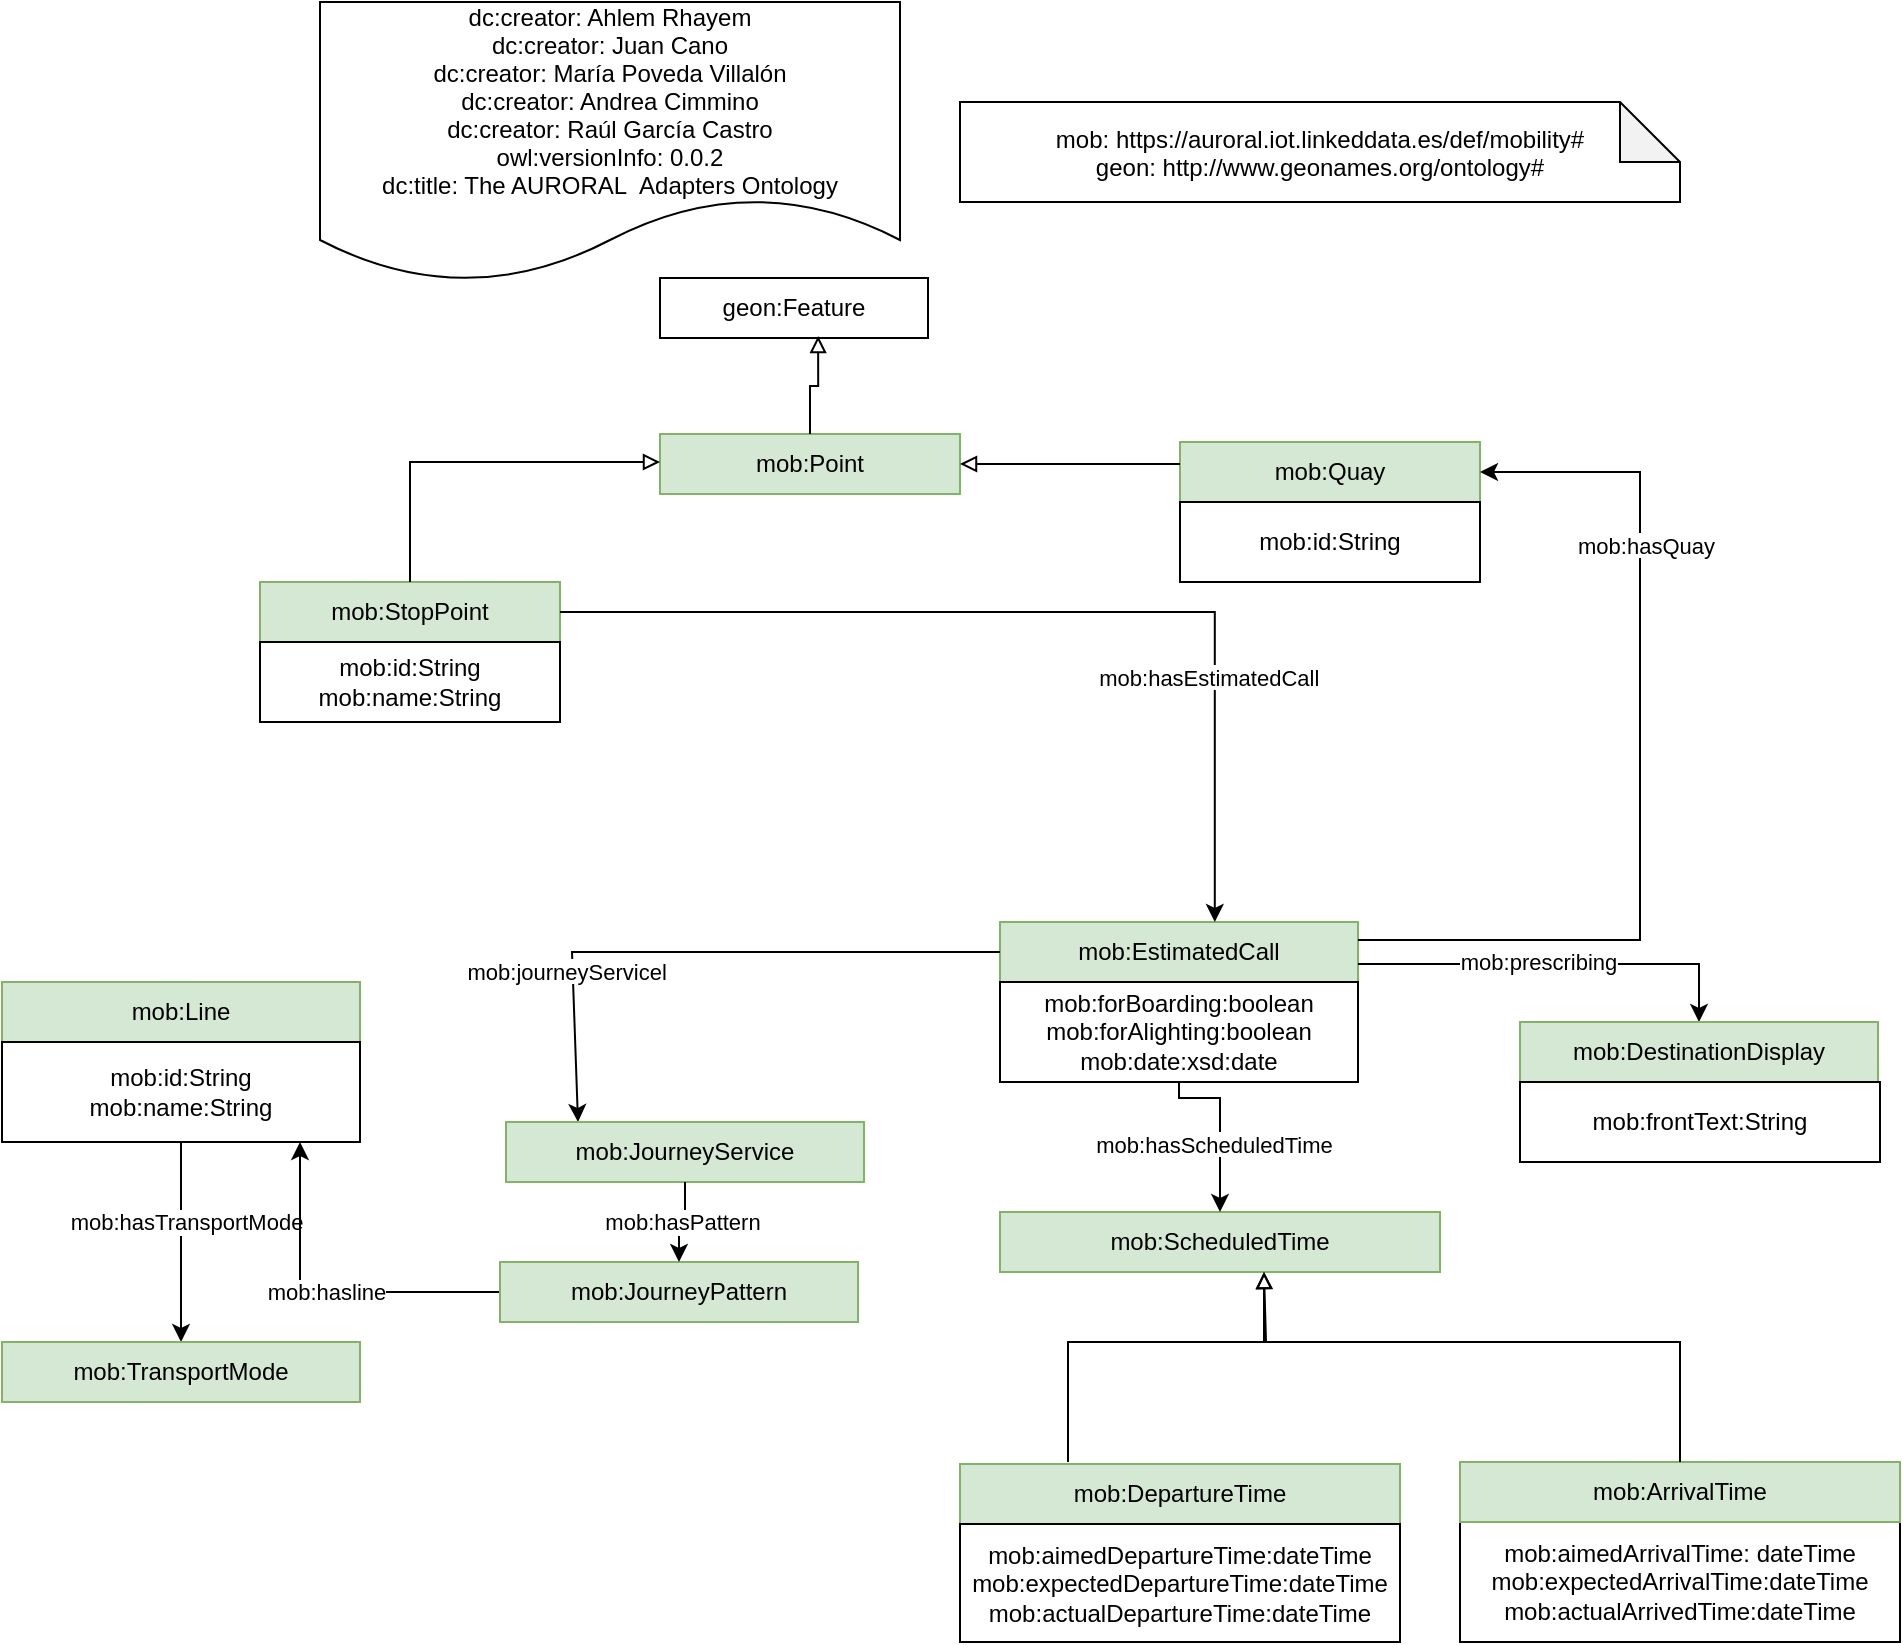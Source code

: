 <mxfile version="13.9.9" type="device"><diagram id="2FBA703fzT1AzEDHi156" name="Page-1"><mxGraphModel dx="1326" dy="1726" grid="1" gridSize="10" guides="1" tooltips="1" connect="1" arrows="1" fold="1" page="1" pageScale="1" pageWidth="850" pageHeight="1100" math="0" shadow="0"><root><mxCell id="0"/><mxCell id="1" parent="0"/><mxCell id="R_YtMdiZFJcGjvR6Em4J-1" value="dc:creator: Ahlem Rhayem&#10;dc:creator: Juan Cano&#10;dc:creator: María Poveda Villalón&#10;dc:creator: Andrea Cimmino&#10;dc:creator: Raúl García Castro&#10;owl:versionInfo: 0.0.2&#10;dc:title: The AURORAL  Adapters Ontology" style="shape=document;boundedLbl=1;" parent="1" vertex="1"><mxGeometry x="190" y="-130" width="290" height="140" as="geometry"/></mxCell><mxCell id="R_YtMdiZFJcGjvR6Em4J-2" value="&#10;mob: https://auroral.iot.linkeddata.es/def/mobility#&#10;geon: http://www.geonames.org/ontology#&#10;" style="shape=note;backgroundOutline=1;darkOpacity=0.05;" parent="1" vertex="1"><mxGeometry x="510" y="-80" width="360" height="50" as="geometry"/></mxCell><mxCell id="R_YtMdiZFJcGjvR6Em4J-18" value="mob:EstimatedCall" style="rounded=0;whiteSpace=wrap;html=1;snapToPoint=1;points=[[0.1,0],[0.2,0],[0.3,0],[0.4,0],[0.5,0],[0.6,0],[0.7,0],[0.8,0],[0.9,0],[0,0.1],[0,0.3],[0,0.5],[0,0.7],[0,0.9],[0.1,1],[0.2,1],[0.3,1],[0.4,1],[0.5,1],[0.6,1],[0.7,1],[0.8,1],[0.9,1],[1,0.1],[1,0.3],[1,0.5],[1,0.7],[1,0.9]];fillColor=#d5e8d4;strokeColor=#82b366;" parent="1" vertex="1"><mxGeometry x="530" y="330.0" width="179" height="30" as="geometry"/></mxCell><mxCell id="R_YtMdiZFJcGjvR6Em4J-19" value="mob:StopPoint" style="rounded=0;whiteSpace=wrap;html=1;fillColor=#d5e8d4;strokeColor=#82b366;" parent="1" vertex="1"><mxGeometry x="160" y="160" width="150" height="30" as="geometry"/></mxCell><mxCell id="fcSz_6_OTniCgQvrrrVf-1" value="mob:id:String&lt;br&gt;mob:name:String" style="rounded=0;whiteSpace=wrap;html=1;snapToPoint=1;points=[[0.1,0],[0.2,0],[0.3,0],[0.4,0],[0.5,0],[0.6,0],[0.7,0],[0.8,0],[0.9,0],[0,0.1],[0,0.3],[0,0.5],[0,0.7],[0,0.9],[0.1,1],[0.2,1],[0.3,1],[0.4,1],[0.5,1],[0.6,1],[0.7,1],[0.8,1],[0.9,1],[1,0.1],[1,0.3],[1,0.5],[1,0.7],[1,0.9]];" parent="1" vertex="1"><mxGeometry x="160" y="190" width="150" height="40" as="geometry"/></mxCell><mxCell id="fcSz_6_OTniCgQvrrrVf-4" value="geon:Feature" style="rounded=0;whiteSpace=wrap;html=1;" parent="1" vertex="1"><mxGeometry x="360" y="8" width="134" height="30" as="geometry"/></mxCell><mxCell id="fcSz_6_OTniCgQvrrrVf-6" value="mob:ScheduledTime" style="rounded=0;whiteSpace=wrap;html=1;snapToPoint=1;points=[[0.1,0],[0.2,0],[0.3,0],[0.4,0],[0.5,0],[0.6,0],[0.7,0],[0.8,0],[0.9,0],[0,0.1],[0,0.3],[0,0.5],[0,0.7],[0,0.9],[0.1,1],[0.2,1],[0.3,1],[0.4,1],[0.5,1],[0.6,1],[0.7,1],[0.8,1],[0.9,1],[1,0.1],[1,0.3],[1,0.5],[1,0.7],[1,0.9]];fillColor=#d5e8d4;strokeColor=#82b366;" parent="1" vertex="1"><mxGeometry x="530" y="475" width="220" height="30" as="geometry"/></mxCell><mxCell id="fcSz_6_OTniCgQvrrrVf-7" value="mob:aimedArrivalTime: dateTime&lt;br&gt;mob:expectedArrivalTime:dateTime&lt;br&gt;mob:actualArrivedTime:dateTime&lt;br&gt;" style="rounded=0;whiteSpace=wrap;html=1;snapToPoint=1;points=[[0.1,0],[0.2,0],[0.3,0],[0.4,0],[0.5,0],[0.6,0],[0.7,0],[0.8,0],[0.9,0],[0,0.1],[0,0.3],[0,0.5],[0,0.7],[0,0.9],[0.1,1],[0.2,1],[0.3,1],[0.4,1],[0.5,1],[0.6,1],[0.7,1],[0.8,1],[0.9,1],[1,0.1],[1,0.3],[1,0.5],[1,0.7],[1,0.9]];" parent="1" vertex="1"><mxGeometry x="760" y="630" width="220" height="60" as="geometry"/></mxCell><mxCell id="fcSz_6_OTniCgQvrrrVf-8" style="edgeStyle=orthogonalEdgeStyle;rounded=0;orthogonalLoop=1;jettySize=auto;html=1;fontSize=11;endArrow=classic;endFill=1;" parent="1" source="R_YtMdiZFJcGjvR6Em4J-18" target="fcSz_6_OTniCgQvrrrVf-6" edge="1"><mxGeometry relative="1" as="geometry"><mxPoint x="788.5" y="380" as="sourcePoint"/><mxPoint x="705.5" y="432.5" as="targetPoint"/><Array as="points"><mxPoint x="620" y="418"/></Array></mxGeometry></mxCell><mxCell id="fcSz_6_OTniCgQvrrrVf-9" value="mob:hasScheduledTime" style="edgeLabel;align=center;verticalAlign=middle;resizable=0;points=[];fontSize=11;" parent="fcSz_6_OTniCgQvrrrVf-8" vertex="1" connectable="0"><mxGeometry x="0.491" y="-3" relative="1" as="geometry"><mxPoint as="offset"/></mxGeometry></mxCell><mxCell id="fcSz_6_OTniCgQvrrrVf-10" value="mob:Line" style="rounded=0;whiteSpace=wrap;html=1;snapToPoint=1;points=[[0.1,0],[0.2,0],[0.3,0],[0.4,0],[0.5,0],[0.6,0],[0.7,0],[0.8,0],[0.9,0],[0,0.1],[0,0.3],[0,0.5],[0,0.7],[0,0.9],[0.1,1],[0.2,1],[0.3,1],[0.4,1],[0.5,1],[0.6,1],[0.7,1],[0.8,1],[0.9,1],[1,0.1],[1,0.3],[1,0.5],[1,0.7],[1,0.9]];fillColor=#d5e8d4;strokeColor=#82b366;" parent="1" vertex="1"><mxGeometry x="31" y="360.0" width="179" height="30" as="geometry"/></mxCell><mxCell id="fcSz_6_OTniCgQvrrrVf-42" value="" style="edgeStyle=orthogonalEdgeStyle;rounded=0;orthogonalLoop=1;jettySize=auto;html=1;" parent="1" source="fcSz_6_OTniCgQvrrrVf-15" target="fcSz_6_OTniCgQvrrrVf-39" edge="1"><mxGeometry relative="1" as="geometry"/></mxCell><mxCell id="fcSz_6_OTniCgQvrrrVf-43" value="mob:hasTransportMode" style="edgeLabel;html=1;align=center;verticalAlign=middle;resizable=0;points=[];" parent="fcSz_6_OTniCgQvrrrVf-42" vertex="1" connectable="0"><mxGeometry x="-0.2" y="2" relative="1" as="geometry"><mxPoint as="offset"/></mxGeometry></mxCell><mxCell id="fcSz_6_OTniCgQvrrrVf-15" value="mob:id:String&lt;br&gt;mob:name:String" style="rounded=0;whiteSpace=wrap;html=1;snapToPoint=1;points=[[0.1,0],[0.2,0],[0.3,0],[0.4,0],[0.5,0],[0.6,0],[0.7,0],[0.8,0],[0.9,0],[0,0.1],[0,0.3],[0,0.5],[0,0.7],[0,0.9],[0.1,1],[0.2,1],[0.3,1],[0.4,1],[0.5,1],[0.6,1],[0.7,1],[0.8,1],[0.9,1],[1,0.1],[1,0.3],[1,0.5],[1,0.7],[1,0.9]];" parent="1" vertex="1"><mxGeometry x="31" y="390" width="179" height="50" as="geometry"/></mxCell><mxCell id="fcSz_6_OTniCgQvrrrVf-22" value="mob:hasline" style="edgeStyle=orthogonalEdgeStyle;rounded=0;orthogonalLoop=1;jettySize=auto;html=1;" parent="1" source="fcSz_6_OTniCgQvrrrVf-16" edge="1"><mxGeometry relative="1" as="geometry"><mxPoint x="180" y="440" as="targetPoint"/><Array as="points"><mxPoint x="180" y="515"/></Array></mxGeometry></mxCell><mxCell id="fcSz_6_OTniCgQvrrrVf-16" value="mob:JourneyPattern" style="rounded=0;whiteSpace=wrap;html=1;snapToPoint=1;points=[[0.1,0],[0.2,0],[0.3,0],[0.4,0],[0.5,0],[0.6,0],[0.7,0],[0.8,0],[0.9,0],[0,0.1],[0,0.3],[0,0.5],[0,0.7],[0,0.9],[0.1,1],[0.2,1],[0.3,1],[0.4,1],[0.5,1],[0.6,1],[0.7,1],[0.8,1],[0.9,1],[1,0.1],[1,0.3],[1,0.5],[1,0.7],[1,0.9]];fillColor=#d5e8d4;strokeColor=#82b366;" parent="1" vertex="1"><mxGeometry x="280" y="500.0" width="179" height="30" as="geometry"/></mxCell><mxCell id="fcSz_6_OTniCgQvrrrVf-19" value="mob:forBoarding:boolean&lt;br&gt;mob:forAlighting:boolean&lt;br&gt;mob:date:xsd:date" style="rounded=0;whiteSpace=wrap;html=1;snapToPoint=1;points=[[0.1,0],[0.2,0],[0.3,0],[0.4,0],[0.5,0],[0.6,0],[0.7,0],[0.8,0],[0.9,0],[0,0.1],[0,0.3],[0,0.5],[0,0.7],[0,0.9],[0.1,1],[0.2,1],[0.3,1],[0.4,1],[0.5,1],[0.6,1],[0.7,1],[0.8,1],[0.9,1],[1,0.1],[1,0.3],[1,0.5],[1,0.7],[1,0.9]];" parent="1" vertex="1"><mxGeometry x="530" y="360" width="179" height="50" as="geometry"/></mxCell><mxCell id="fcSz_6_OTniCgQvrrrVf-20" value="" style="edgeStyle=orthogonalEdgeStyle;rounded=0;orthogonalLoop=1;jettySize=auto;html=1;entryX=0.5;entryY=0;entryDx=0;entryDy=0;exitX=1;exitY=0.7;exitDx=0;exitDy=0;" parent="1" source="R_YtMdiZFJcGjvR6Em4J-18" target="fcSz_6_OTniCgQvrrrVf-36" edge="1"><mxGeometry relative="1" as="geometry"><mxPoint x="-30" y="440" as="sourcePoint"/><mxPoint x="43.4" y="490" as="targetPoint"/><Array as="points"><mxPoint x="880" y="351"/></Array></mxGeometry></mxCell><mxCell id="fcSz_6_OTniCgQvrrrVf-21" value="mob:prescribing" style="edgeLabel;html=1;align=center;verticalAlign=middle;resizable=0;points=[];" parent="fcSz_6_OTniCgQvrrrVf-20" vertex="1" connectable="0"><mxGeometry x="-0.096" y="1" relative="1" as="geometry"><mxPoint as="offset"/></mxGeometry></mxCell><mxCell id="fcSz_6_OTniCgQvrrrVf-23" value="mob:Point" style="rounded=0;whiteSpace=wrap;html=1;fillColor=#d5e8d4;strokeColor=#82b366;" parent="1" vertex="1"><mxGeometry x="360" y="86" width="150" height="30" as="geometry"/></mxCell><mxCell id="fcSz_6_OTniCgQvrrrVf-24" value="mob:Quay" style="rounded=0;whiteSpace=wrap;html=1;fillColor=#d5e8d4;strokeColor=#82b366;" parent="1" vertex="1"><mxGeometry x="620" y="90" width="150" height="30" as="geometry"/></mxCell><mxCell id="fcSz_6_OTniCgQvrrrVf-25" style="edgeStyle=orthogonalEdgeStyle;rounded=0;orthogonalLoop=1;jettySize=auto;html=1;fontSize=11;endArrow=block;endFill=0;" parent="1" source="R_YtMdiZFJcGjvR6Em4J-19" target="fcSz_6_OTniCgQvrrrVf-23" edge="1"><mxGeometry relative="1" as="geometry"><mxPoint x="250" y="60" as="targetPoint"/><mxPoint x="425" y="145" as="sourcePoint"/><Array as="points"><mxPoint x="411" y="100"/><mxPoint x="411" y="100"/></Array></mxGeometry></mxCell><mxCell id="fcSz_6_OTniCgQvrrrVf-26" style="edgeStyle=orthogonalEdgeStyle;rounded=0;orthogonalLoop=1;jettySize=auto;html=1;fontSize=11;endArrow=block;endFill=0;" parent="1" source="fcSz_6_OTniCgQvrrrVf-24" target="fcSz_6_OTniCgQvrrrVf-23" edge="1"><mxGeometry relative="1" as="geometry"><mxPoint x="370" y="55" as="targetPoint"/><mxPoint x="421" y="240" as="sourcePoint"/><Array as="points"><mxPoint x="570" y="101"/><mxPoint x="570" y="101"/></Array></mxGeometry></mxCell><mxCell id="fcSz_6_OTniCgQvrrrVf-28" style="edgeStyle=orthogonalEdgeStyle;rounded=0;orthogonalLoop=1;jettySize=auto;html=1;fontSize=11;endArrow=block;endFill=0;entryX=0.59;entryY=0.967;entryDx=0;entryDy=0;entryPerimeter=0;" parent="1" source="fcSz_6_OTniCgQvrrrVf-23" target="fcSz_6_OTniCgQvrrrVf-4" edge="1"><mxGeometry relative="1" as="geometry"><mxPoint x="520" y="60" as="targetPoint"/><mxPoint x="590" y="130" as="sourcePoint"/><Array as="points"/></mxGeometry></mxCell><mxCell id="fcSz_6_OTniCgQvrrrVf-29" style="edgeStyle=orthogonalEdgeStyle;rounded=0;orthogonalLoop=1;jettySize=auto;html=1;fontSize=11;endArrow=classic;endFill=1;entryX=0.6;entryY=0;entryDx=0;entryDy=0;" parent="1" source="R_YtMdiZFJcGjvR6Em4J-19" target="R_YtMdiZFJcGjvR6Em4J-18" edge="1"><mxGeometry relative="1" as="geometry"><mxPoint x="630" y="203" as="sourcePoint"/><mxPoint x="650" y="318" as="targetPoint"/><Array as="points"><mxPoint x="637" y="175"/></Array></mxGeometry></mxCell><mxCell id="fcSz_6_OTniCgQvrrrVf-30" value="mob:hasEstimatedCall" style="edgeLabel;align=center;verticalAlign=middle;resizable=0;points=[];fontSize=11;" parent="fcSz_6_OTniCgQvrrrVf-29" vertex="1" connectable="0"><mxGeometry x="0.491" y="-3" relative="1" as="geometry"><mxPoint as="offset"/></mxGeometry></mxCell><mxCell id="fcSz_6_OTniCgQvrrrVf-31" style="edgeStyle=orthogonalEdgeStyle;rounded=0;orthogonalLoop=1;jettySize=auto;html=1;fontSize=11;endArrow=classic;endFill=1;entryX=1;entryY=0.5;entryDx=0;entryDy=0;exitX=1;exitY=0.3;exitDx=0;exitDy=0;" parent="1" source="R_YtMdiZFJcGjvR6Em4J-18" target="fcSz_6_OTniCgQvrrrVf-24" edge="1"><mxGeometry relative="1" as="geometry"><mxPoint x="490" y="255" as="sourcePoint"/><mxPoint x="647.4" y="340" as="targetPoint"/><Array as="points"><mxPoint x="850" y="339"/><mxPoint x="850" y="105"/></Array></mxGeometry></mxCell><mxCell id="fcSz_6_OTniCgQvrrrVf-32" value="mob:hasQuay" style="edgeLabel;align=center;verticalAlign=middle;resizable=0;points=[];fontSize=11;" parent="fcSz_6_OTniCgQvrrrVf-31" vertex="1" connectable="0"><mxGeometry x="0.491" y="-3" relative="1" as="geometry"><mxPoint as="offset"/></mxGeometry></mxCell><mxCell id="fcSz_6_OTniCgQvrrrVf-33" style="edgeStyle=orthogonalEdgeStyle;rounded=0;orthogonalLoop=1;jettySize=auto;html=1;fontSize=11;endArrow=classic;endFill=1;exitX=0;exitY=0.5;exitDx=0;exitDy=0;" parent="1" source="R_YtMdiZFJcGjvR6Em4J-18" edge="1" target="fcSz_6_OTniCgQvrrrVf-35"><mxGeometry relative="1" as="geometry"><mxPoint x="352.6" y="390" as="sourcePoint"/><mxPoint x="316" y="430" as="targetPoint"/><Array as="points"><mxPoint x="316" y="345"/></Array></mxGeometry></mxCell><mxCell id="fcSz_6_OTniCgQvrrrVf-34" value="mob:journeyServicel" style="edgeLabel;align=center;verticalAlign=middle;resizable=0;points=[];fontSize=11;" parent="fcSz_6_OTniCgQvrrrVf-33" vertex="1" connectable="0"><mxGeometry x="0.491" y="-3" relative="1" as="geometry"><mxPoint as="offset"/></mxGeometry></mxCell><mxCell id="fcSz_6_OTniCgQvrrrVf-35" value="mob:JourneyService" style="rounded=0;whiteSpace=wrap;html=1;snapToPoint=1;points=[[0.1,0],[0.2,0],[0.3,0],[0.4,0],[0.5,0],[0.6,0],[0.7,0],[0.8,0],[0.9,0],[0,0.1],[0,0.3],[0,0.5],[0,0.7],[0,0.9],[0.1,1],[0.2,1],[0.3,1],[0.4,1],[0.5,1],[0.6,1],[0.7,1],[0.8,1],[0.9,1],[1,0.1],[1,0.3],[1,0.5],[1,0.7],[1,0.9]];fillColor=#d5e8d4;strokeColor=#82b366;" parent="1" vertex="1"><mxGeometry x="283" y="430.0" width="179" height="30" as="geometry"/></mxCell><mxCell id="fcSz_6_OTniCgQvrrrVf-36" value="mob:DestinationDisplay" style="rounded=0;whiteSpace=wrap;html=1;snapToPoint=1;points=[[0.1,0],[0.2,0],[0.3,0],[0.4,0],[0.5,0],[0.6,0],[0.7,0],[0.8,0],[0.9,0],[0,0.1],[0,0.3],[0,0.5],[0,0.7],[0,0.9],[0.1,1],[0.2,1],[0.3,1],[0.4,1],[0.5,1],[0.6,1],[0.7,1],[0.8,1],[0.9,1],[1,0.1],[1,0.3],[1,0.5],[1,0.7],[1,0.9]];fillColor=#d5e8d4;strokeColor=#82b366;" parent="1" vertex="1"><mxGeometry x="790" y="380.0" width="179" height="30" as="geometry"/></mxCell><mxCell id="fcSz_6_OTniCgQvrrrVf-37" value="mob:frontText:String" style="rounded=0;whiteSpace=wrap;html=1;snapToPoint=1;points=[[0.1,0],[0.2,0],[0.3,0],[0.4,0],[0.5,0],[0.6,0],[0.7,0],[0.8,0],[0.9,0],[0,0.1],[0,0.3],[0,0.5],[0,0.7],[0,0.9],[0.1,1],[0.2,1],[0.3,1],[0.4,1],[0.5,1],[0.6,1],[0.7,1],[0.8,1],[0.9,1],[1,0.1],[1,0.3],[1,0.5],[1,0.7],[1,0.9]];" parent="1" vertex="1"><mxGeometry x="790" y="410" width="180" height="40" as="geometry"/></mxCell><mxCell id="fcSz_6_OTniCgQvrrrVf-38" value="mob:hasPattern" style="edgeStyle=orthogonalEdgeStyle;rounded=0;orthogonalLoop=1;jettySize=auto;html=1;exitX=0.5;exitY=1;exitDx=0;exitDy=0;" parent="1" source="fcSz_6_OTniCgQvrrrVf-35" target="fcSz_6_OTniCgQvrrrVf-16" edge="1"><mxGeometry relative="1" as="geometry"><mxPoint x="290" y="525" as="sourcePoint"/><mxPoint x="190" y="450" as="targetPoint"/><Array as="points"/></mxGeometry></mxCell><mxCell id="fcSz_6_OTniCgQvrrrVf-39" value="mob:TransportMode" style="rounded=0;whiteSpace=wrap;html=1;snapToPoint=1;points=[[0.1,0],[0.2,0],[0.3,0],[0.4,0],[0.5,0],[0.6,0],[0.7,0],[0.8,0],[0.9,0],[0,0.1],[0,0.3],[0,0.5],[0,0.7],[0,0.9],[0.1,1],[0.2,1],[0.3,1],[0.4,1],[0.5,1],[0.6,1],[0.7,1],[0.8,1],[0.9,1],[1,0.1],[1,0.3],[1,0.5],[1,0.7],[1,0.9]];fillColor=#d5e8d4;strokeColor=#82b366;" parent="1" vertex="1"><mxGeometry x="31" y="540.0" width="179" height="30" as="geometry"/></mxCell><mxCell id="fcSz_6_OTniCgQvrrrVf-40" value="mob:id:String" style="rounded=0;whiteSpace=wrap;html=1;snapToPoint=1;points=[[0.1,0],[0.2,0],[0.3,0],[0.4,0],[0.5,0],[0.6,0],[0.7,0],[0.8,0],[0.9,0],[0,0.1],[0,0.3],[0,0.5],[0,0.7],[0,0.9],[0.1,1],[0.2,1],[0.3,1],[0.4,1],[0.5,1],[0.6,1],[0.7,1],[0.8,1],[0.9,1],[1,0.1],[1,0.3],[1,0.5],[1,0.7],[1,0.9]];" parent="1" vertex="1"><mxGeometry x="620" y="120" width="150" height="40" as="geometry"/></mxCell><mxCell id="xMN9a1amkkjocRfLm9ea-1" value="mob:ArrivalTime" style="rounded=0;whiteSpace=wrap;html=1;snapToPoint=1;points=[[0.1,0],[0.2,0],[0.3,0],[0.4,0],[0.5,0],[0.6,0],[0.7,0],[0.8,0],[0.9,0],[0,0.1],[0,0.3],[0,0.5],[0,0.7],[0,0.9],[0.1,1],[0.2,1],[0.3,1],[0.4,1],[0.5,1],[0.6,1],[0.7,1],[0.8,1],[0.9,1],[1,0.1],[1,0.3],[1,0.5],[1,0.7],[1,0.9]];fillColor=#d5e8d4;strokeColor=#82b366;" vertex="1" parent="1"><mxGeometry x="760" y="600" width="220" height="30" as="geometry"/></mxCell><mxCell id="xMN9a1amkkjocRfLm9ea-2" value="mob:DepartureTime" style="rounded=0;whiteSpace=wrap;html=1;snapToPoint=1;points=[[0.1,0],[0.2,0],[0.3,0],[0.4,0],[0.5,0],[0.6,0],[0.7,0],[0.8,0],[0.9,0],[0,0.1],[0,0.3],[0,0.5],[0,0.7],[0,0.9],[0.1,1],[0.2,1],[0.3,1],[0.4,1],[0.5,1],[0.6,1],[0.7,1],[0.8,1],[0.9,1],[1,0.1],[1,0.3],[1,0.5],[1,0.7],[1,0.9]];fillColor=#d5e8d4;strokeColor=#82b366;" vertex="1" parent="1"><mxGeometry x="510" y="601" width="220" height="30" as="geometry"/></mxCell><mxCell id="xMN9a1amkkjocRfLm9ea-3" style="edgeStyle=orthogonalEdgeStyle;rounded=0;orthogonalLoop=1;jettySize=auto;html=1;fontSize=11;endArrow=block;endFill=0;exitX=0.5;exitY=0;exitDx=0;exitDy=0;" edge="1" parent="1" source="xMN9a1amkkjocRfLm9ea-1" target="fcSz_6_OTniCgQvrrrVf-6"><mxGeometry relative="1" as="geometry"><mxPoint x="740" y="530" as="targetPoint"/><mxPoint x="850" y="530" as="sourcePoint"/><Array as="points"><mxPoint x="870" y="540"/><mxPoint x="663" y="540"/></Array></mxGeometry></mxCell><mxCell id="xMN9a1amkkjocRfLm9ea-5" style="edgeStyle=orthogonalEdgeStyle;rounded=0;orthogonalLoop=1;jettySize=auto;html=1;fontSize=11;endArrow=block;endFill=0;entryX=0.6;entryY=1;entryDx=0;entryDy=0;" edge="1" parent="1" target="fcSz_6_OTniCgQvrrrVf-6"><mxGeometry relative="1" as="geometry"><mxPoint x="463.04" y="500.0" as="targetPoint"/><mxPoint x="564" y="600" as="sourcePoint"/><Array as="points"><mxPoint x="564" y="540"/><mxPoint x="662" y="540"/></Array></mxGeometry></mxCell><mxCell id="xMN9a1amkkjocRfLm9ea-6" value="mob:aimedDepartureTime:dateTime&lt;br&gt;mob:expectedDepartureTime:dateTime&lt;br&gt;mob:actualDepartureTime:dateTime" style="rounded=0;whiteSpace=wrap;html=1;snapToPoint=1;points=[[0.1,0],[0.2,0],[0.3,0],[0.4,0],[0.5,0],[0.6,0],[0.7,0],[0.8,0],[0.9,0],[0,0.1],[0,0.3],[0,0.5],[0,0.7],[0,0.9],[0.1,1],[0.2,1],[0.3,1],[0.4,1],[0.5,1],[0.6,1],[0.7,1],[0.8,1],[0.9,1],[1,0.1],[1,0.3],[1,0.5],[1,0.7],[1,0.9]];" vertex="1" parent="1"><mxGeometry x="510" y="631" width="220" height="59" as="geometry"/></mxCell></root></mxGraphModel></diagram></mxfile>